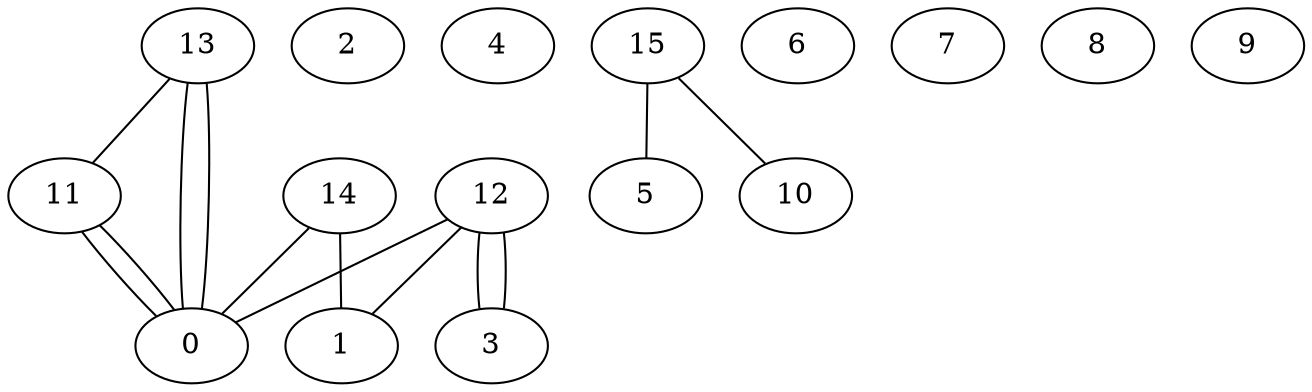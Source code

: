 graph G {
0;
1;
2;
3;
4;
5;
6;
7;
8;
9;
10;
11;
12;
13;
14;
15;
15--10 ;
15--5 ;
14--1 ;
14--0 ;
13--0 ;
13--0 ;
13--11 ;
12--3 ;
12--3 ;
12--1 ;
12--0 ;
11--0 ;
11--0 ;
}
